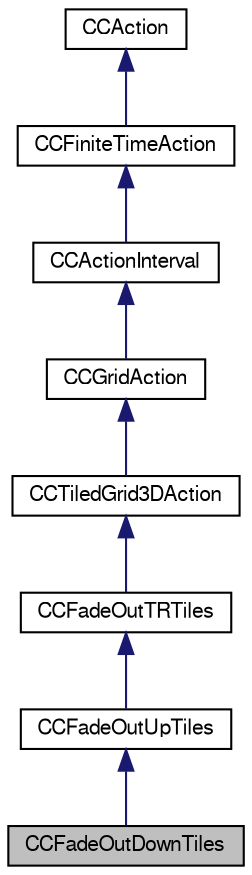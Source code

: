 digraph G
{
  bgcolor="transparent";
  edge [fontname="FreeSans",fontsize="10",labelfontname="FreeSans",labelfontsize="10"];
  node [fontname="FreeSans",fontsize="10",shape=record];
  Node1 [label="CCFadeOutDownTiles",height=0.2,width=0.4,color="black", fillcolor="grey75", style="filled" fontcolor="black"];
  Node2 -> Node1 [dir="back",color="midnightblue",fontsize="10",style="solid",fontname="FreeSans"];
  Node2 [label="CCFadeOutUpTiles",height=0.2,width=0.4,color="black",URL="$interface_c_c_fade_out_up_tiles.html"];
  Node3 -> Node2 [dir="back",color="midnightblue",fontsize="10",style="solid",fontname="FreeSans"];
  Node3 [label="CCFadeOutTRTiles",height=0.2,width=0.4,color="black",URL="$interface_c_c_fade_out_t_r_tiles.html"];
  Node4 -> Node3 [dir="back",color="midnightblue",fontsize="10",style="solid",fontname="FreeSans"];
  Node4 [label="CCTiledGrid3DAction",height=0.2,width=0.4,color="black",URL="$interface_c_c_tiled_grid3_d_action.html"];
  Node5 -> Node4 [dir="back",color="midnightblue",fontsize="10",style="solid",fontname="FreeSans"];
  Node5 [label="CCGridAction",height=0.2,width=0.4,color="black",URL="$interface_c_c_grid_action.html"];
  Node6 -> Node5 [dir="back",color="midnightblue",fontsize="10",style="solid",fontname="FreeSans"];
  Node6 [label="CCActionInterval",height=0.2,width=0.4,color="black",URL="$interface_c_c_action_interval.html"];
  Node7 -> Node6 [dir="back",color="midnightblue",fontsize="10",style="solid",fontname="FreeSans"];
  Node7 [label="CCFiniteTimeAction",height=0.2,width=0.4,color="black",URL="$interface_c_c_finite_time_action.html"];
  Node8 -> Node7 [dir="back",color="midnightblue",fontsize="10",style="solid",fontname="FreeSans"];
  Node8 [label="CCAction",height=0.2,width=0.4,color="black",URL="$interface_c_c_action.html"];
}
